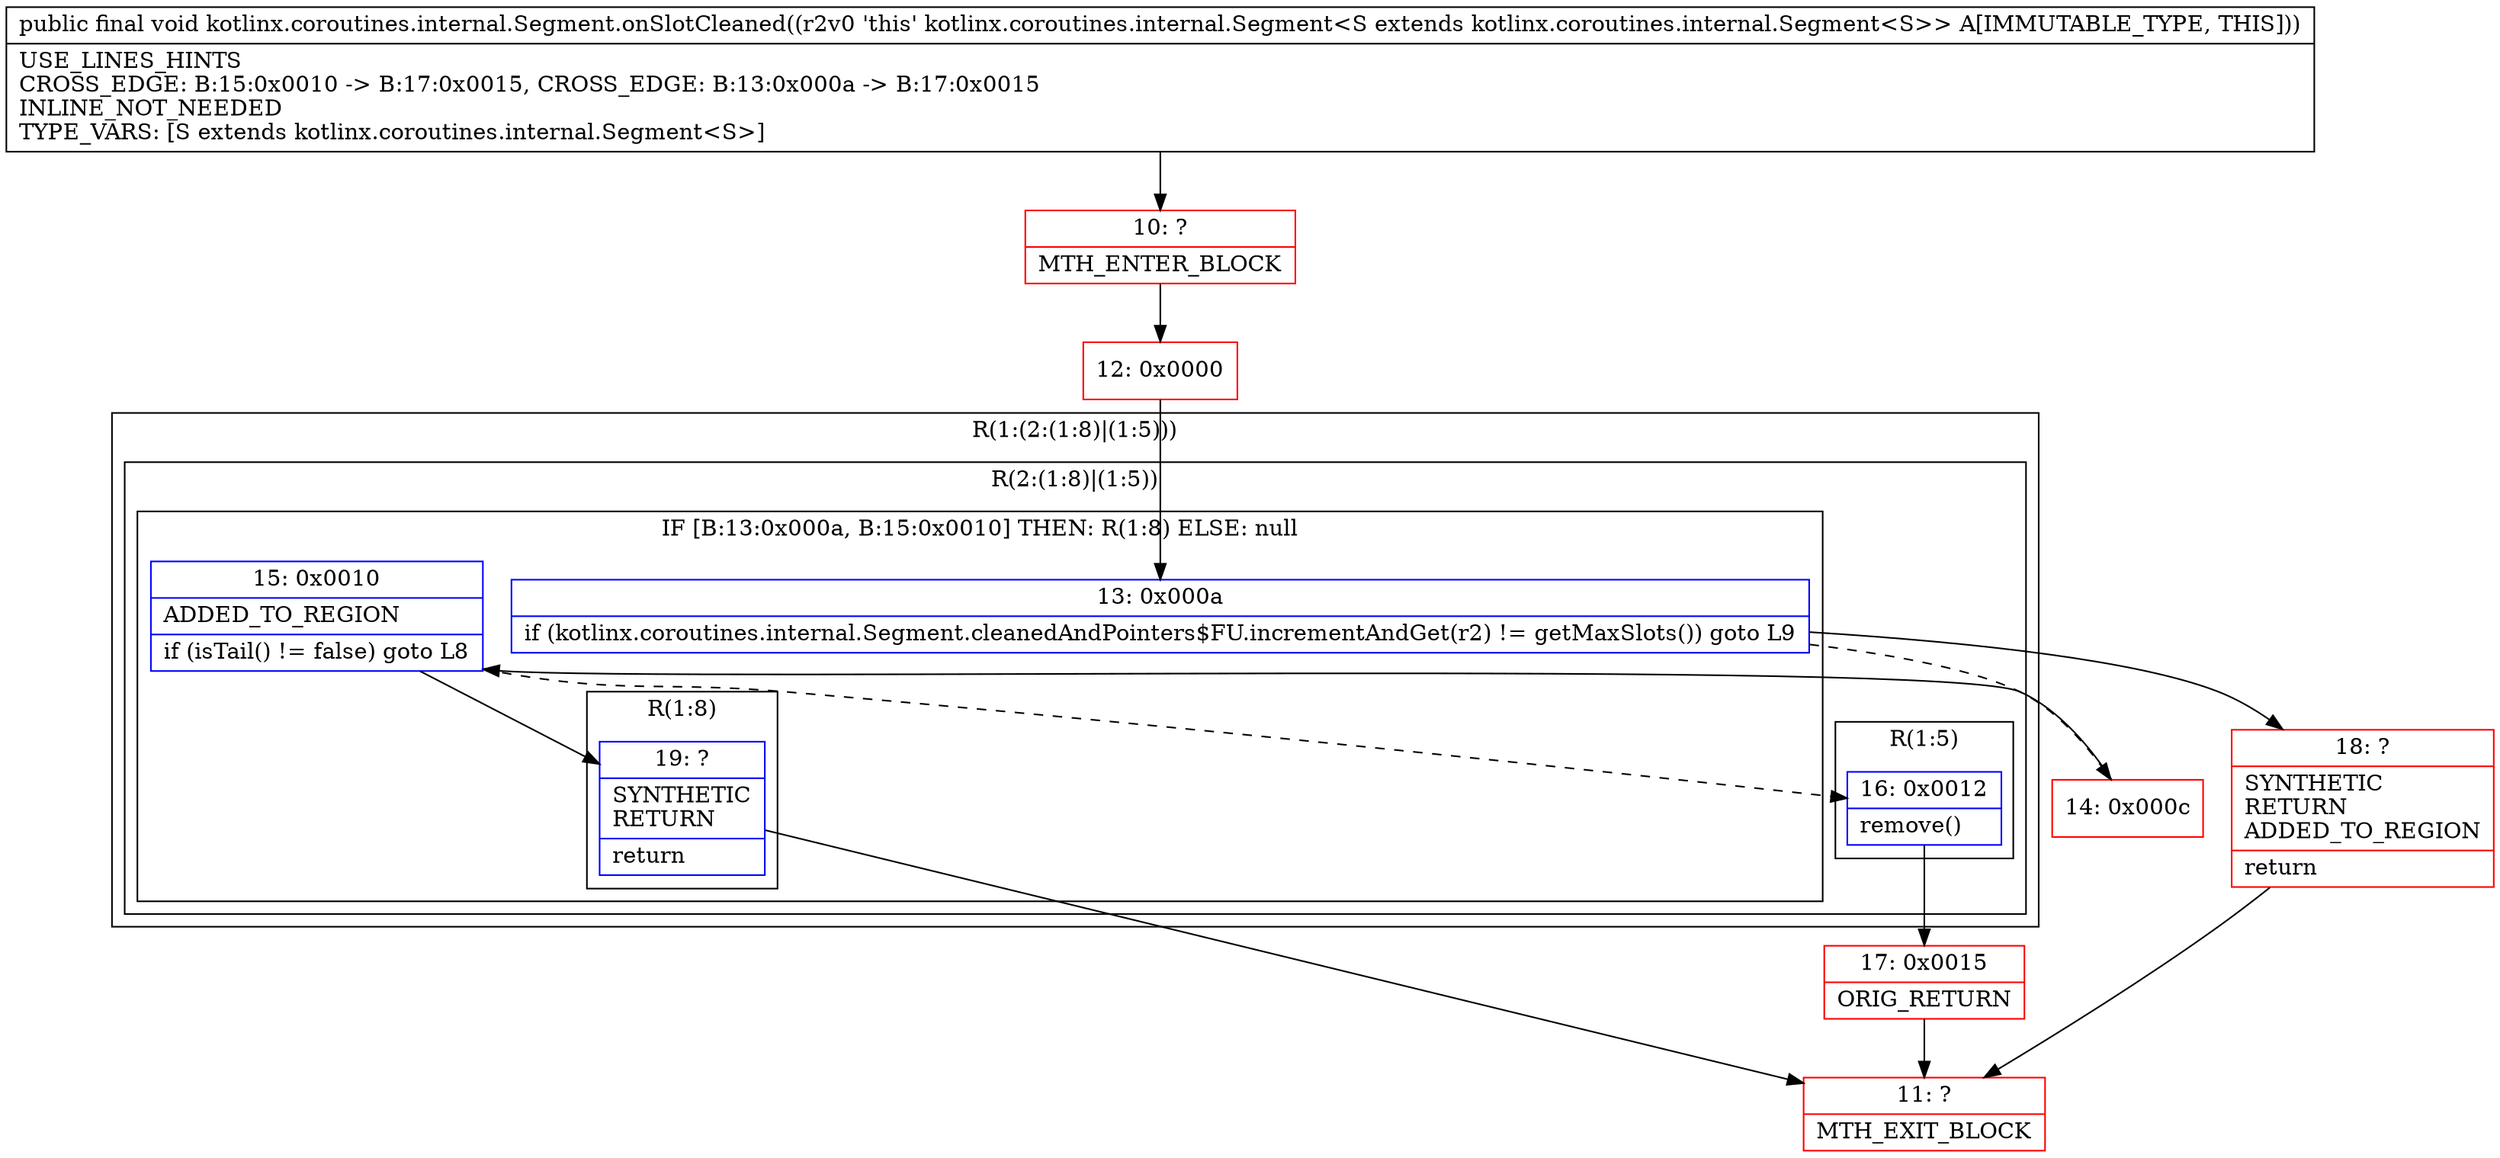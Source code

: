 digraph "CFG forkotlinx.coroutines.internal.Segment.onSlotCleaned()V" {
subgraph cluster_Region_1845105367 {
label = "R(1:(2:(1:8)|(1:5)))";
node [shape=record,color=blue];
subgraph cluster_Region_636055851 {
label = "R(2:(1:8)|(1:5))";
node [shape=record,color=blue];
subgraph cluster_IfRegion_505651364 {
label = "IF [B:13:0x000a, B:15:0x0010] THEN: R(1:8) ELSE: null";
node [shape=record,color=blue];
Node_13 [shape=record,label="{13\:\ 0x000a|if (kotlinx.coroutines.internal.Segment.cleanedAndPointers$FU.incrementAndGet(r2) != getMaxSlots()) goto L9\l}"];
Node_15 [shape=record,label="{15\:\ 0x0010|ADDED_TO_REGION\l|if (isTail() != false) goto L8\l}"];
subgraph cluster_Region_523044100 {
label = "R(1:8)";
node [shape=record,color=blue];
Node_19 [shape=record,label="{19\:\ ?|SYNTHETIC\lRETURN\l|return\l}"];
}
}
subgraph cluster_Region_578601116 {
label = "R(1:5)";
node [shape=record,color=blue];
Node_16 [shape=record,label="{16\:\ 0x0012|remove()\l}"];
}
}
}
Node_10 [shape=record,color=red,label="{10\:\ ?|MTH_ENTER_BLOCK\l}"];
Node_12 [shape=record,color=red,label="{12\:\ 0x0000}"];
Node_14 [shape=record,color=red,label="{14\:\ 0x000c}"];
Node_17 [shape=record,color=red,label="{17\:\ 0x0015|ORIG_RETURN\l}"];
Node_11 [shape=record,color=red,label="{11\:\ ?|MTH_EXIT_BLOCK\l}"];
Node_18 [shape=record,color=red,label="{18\:\ ?|SYNTHETIC\lRETURN\lADDED_TO_REGION\l|return\l}"];
MethodNode[shape=record,label="{public final void kotlinx.coroutines.internal.Segment.onSlotCleaned((r2v0 'this' kotlinx.coroutines.internal.Segment\<S extends kotlinx.coroutines.internal.Segment\<S\>\> A[IMMUTABLE_TYPE, THIS]))  | USE_LINES_HINTS\lCROSS_EDGE: B:15:0x0010 \-\> B:17:0x0015, CROSS_EDGE: B:13:0x000a \-\> B:17:0x0015\lINLINE_NOT_NEEDED\lTYPE_VARS: [S extends kotlinx.coroutines.internal.Segment\<S\>]\l}"];
MethodNode -> Node_10;Node_13 -> Node_14[style=dashed];
Node_13 -> Node_18;
Node_15 -> Node_16[style=dashed];
Node_15 -> Node_19;
Node_19 -> Node_11;
Node_16 -> Node_17;
Node_10 -> Node_12;
Node_12 -> Node_13;
Node_14 -> Node_15;
Node_17 -> Node_11;
Node_18 -> Node_11;
}

